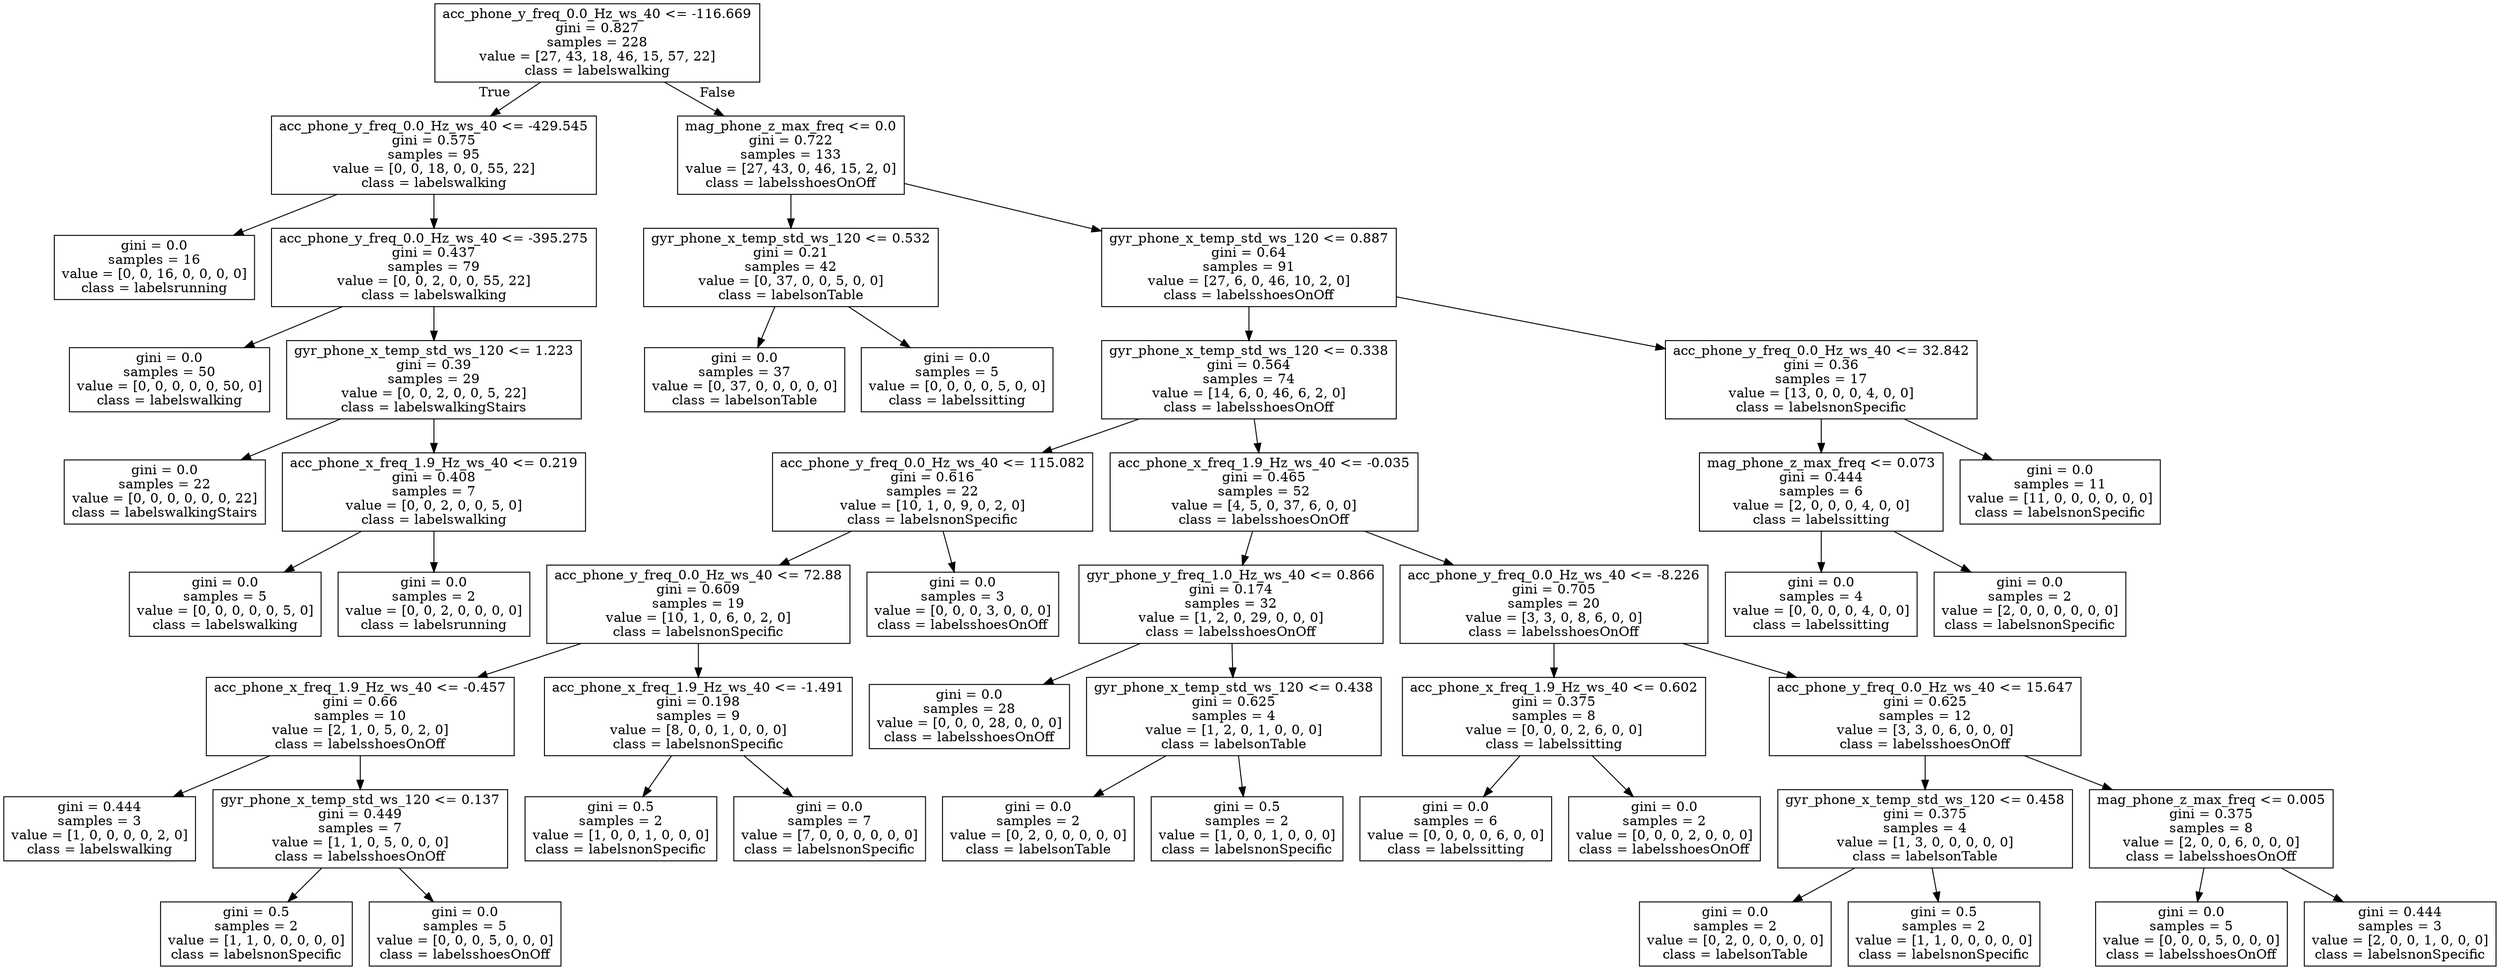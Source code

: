 digraph Tree {
node [shape=box] ;
0 [label="acc_phone_y_freq_0.0_Hz_ws_40 <= -116.669\ngini = 0.827\nsamples = 228\nvalue = [27, 43, 18, 46, 15, 57, 22]\nclass = labelswalking"] ;
1 [label="acc_phone_y_freq_0.0_Hz_ws_40 <= -429.545\ngini = 0.575\nsamples = 95\nvalue = [0, 0, 18, 0, 0, 55, 22]\nclass = labelswalking"] ;
0 -> 1 [labeldistance=2.5, labelangle=45, headlabel="True"] ;
2 [label="gini = 0.0\nsamples = 16\nvalue = [0, 0, 16, 0, 0, 0, 0]\nclass = labelsrunning"] ;
1 -> 2 ;
3 [label="acc_phone_y_freq_0.0_Hz_ws_40 <= -395.275\ngini = 0.437\nsamples = 79\nvalue = [0, 0, 2, 0, 0, 55, 22]\nclass = labelswalking"] ;
1 -> 3 ;
4 [label="gini = 0.0\nsamples = 50\nvalue = [0, 0, 0, 0, 0, 50, 0]\nclass = labelswalking"] ;
3 -> 4 ;
5 [label="gyr_phone_x_temp_std_ws_120 <= 1.223\ngini = 0.39\nsamples = 29\nvalue = [0, 0, 2, 0, 0, 5, 22]\nclass = labelswalkingStairs"] ;
3 -> 5 ;
6 [label="gini = 0.0\nsamples = 22\nvalue = [0, 0, 0, 0, 0, 0, 22]\nclass = labelswalkingStairs"] ;
5 -> 6 ;
7 [label="acc_phone_x_freq_1.9_Hz_ws_40 <= 0.219\ngini = 0.408\nsamples = 7\nvalue = [0, 0, 2, 0, 0, 5, 0]\nclass = labelswalking"] ;
5 -> 7 ;
8 [label="gini = 0.0\nsamples = 5\nvalue = [0, 0, 0, 0, 0, 5, 0]\nclass = labelswalking"] ;
7 -> 8 ;
9 [label="gini = 0.0\nsamples = 2\nvalue = [0, 0, 2, 0, 0, 0, 0]\nclass = labelsrunning"] ;
7 -> 9 ;
10 [label="mag_phone_z_max_freq <= 0.0\ngini = 0.722\nsamples = 133\nvalue = [27, 43, 0, 46, 15, 2, 0]\nclass = labelsshoesOnOff"] ;
0 -> 10 [labeldistance=2.5, labelangle=-45, headlabel="False"] ;
11 [label="gyr_phone_x_temp_std_ws_120 <= 0.532\ngini = 0.21\nsamples = 42\nvalue = [0, 37, 0, 0, 5, 0, 0]\nclass = labelsonTable"] ;
10 -> 11 ;
12 [label="gini = 0.0\nsamples = 37\nvalue = [0, 37, 0, 0, 0, 0, 0]\nclass = labelsonTable"] ;
11 -> 12 ;
13 [label="gini = 0.0\nsamples = 5\nvalue = [0, 0, 0, 0, 5, 0, 0]\nclass = labelssitting"] ;
11 -> 13 ;
14 [label="gyr_phone_x_temp_std_ws_120 <= 0.887\ngini = 0.64\nsamples = 91\nvalue = [27, 6, 0, 46, 10, 2, 0]\nclass = labelsshoesOnOff"] ;
10 -> 14 ;
15 [label="gyr_phone_x_temp_std_ws_120 <= 0.338\ngini = 0.564\nsamples = 74\nvalue = [14, 6, 0, 46, 6, 2, 0]\nclass = labelsshoesOnOff"] ;
14 -> 15 ;
16 [label="acc_phone_y_freq_0.0_Hz_ws_40 <= 115.082\ngini = 0.616\nsamples = 22\nvalue = [10, 1, 0, 9, 0, 2, 0]\nclass = labelsnonSpecific"] ;
15 -> 16 ;
17 [label="acc_phone_y_freq_0.0_Hz_ws_40 <= 72.88\ngini = 0.609\nsamples = 19\nvalue = [10, 1, 0, 6, 0, 2, 0]\nclass = labelsnonSpecific"] ;
16 -> 17 ;
18 [label="acc_phone_x_freq_1.9_Hz_ws_40 <= -0.457\ngini = 0.66\nsamples = 10\nvalue = [2, 1, 0, 5, 0, 2, 0]\nclass = labelsshoesOnOff"] ;
17 -> 18 ;
19 [label="gini = 0.444\nsamples = 3\nvalue = [1, 0, 0, 0, 0, 2, 0]\nclass = labelswalking"] ;
18 -> 19 ;
20 [label="gyr_phone_x_temp_std_ws_120 <= 0.137\ngini = 0.449\nsamples = 7\nvalue = [1, 1, 0, 5, 0, 0, 0]\nclass = labelsshoesOnOff"] ;
18 -> 20 ;
21 [label="gini = 0.5\nsamples = 2\nvalue = [1, 1, 0, 0, 0, 0, 0]\nclass = labelsnonSpecific"] ;
20 -> 21 ;
22 [label="gini = 0.0\nsamples = 5\nvalue = [0, 0, 0, 5, 0, 0, 0]\nclass = labelsshoesOnOff"] ;
20 -> 22 ;
23 [label="acc_phone_x_freq_1.9_Hz_ws_40 <= -1.491\ngini = 0.198\nsamples = 9\nvalue = [8, 0, 0, 1, 0, 0, 0]\nclass = labelsnonSpecific"] ;
17 -> 23 ;
24 [label="gini = 0.5\nsamples = 2\nvalue = [1, 0, 0, 1, 0, 0, 0]\nclass = labelsnonSpecific"] ;
23 -> 24 ;
25 [label="gini = 0.0\nsamples = 7\nvalue = [7, 0, 0, 0, 0, 0, 0]\nclass = labelsnonSpecific"] ;
23 -> 25 ;
26 [label="gini = 0.0\nsamples = 3\nvalue = [0, 0, 0, 3, 0, 0, 0]\nclass = labelsshoesOnOff"] ;
16 -> 26 ;
27 [label="acc_phone_x_freq_1.9_Hz_ws_40 <= -0.035\ngini = 0.465\nsamples = 52\nvalue = [4, 5, 0, 37, 6, 0, 0]\nclass = labelsshoesOnOff"] ;
15 -> 27 ;
28 [label="gyr_phone_y_freq_1.0_Hz_ws_40 <= 0.866\ngini = 0.174\nsamples = 32\nvalue = [1, 2, 0, 29, 0, 0, 0]\nclass = labelsshoesOnOff"] ;
27 -> 28 ;
29 [label="gini = 0.0\nsamples = 28\nvalue = [0, 0, 0, 28, 0, 0, 0]\nclass = labelsshoesOnOff"] ;
28 -> 29 ;
30 [label="gyr_phone_x_temp_std_ws_120 <= 0.438\ngini = 0.625\nsamples = 4\nvalue = [1, 2, 0, 1, 0, 0, 0]\nclass = labelsonTable"] ;
28 -> 30 ;
31 [label="gini = 0.0\nsamples = 2\nvalue = [0, 2, 0, 0, 0, 0, 0]\nclass = labelsonTable"] ;
30 -> 31 ;
32 [label="gini = 0.5\nsamples = 2\nvalue = [1, 0, 0, 1, 0, 0, 0]\nclass = labelsnonSpecific"] ;
30 -> 32 ;
33 [label="acc_phone_y_freq_0.0_Hz_ws_40 <= -8.226\ngini = 0.705\nsamples = 20\nvalue = [3, 3, 0, 8, 6, 0, 0]\nclass = labelsshoesOnOff"] ;
27 -> 33 ;
34 [label="acc_phone_x_freq_1.9_Hz_ws_40 <= 0.602\ngini = 0.375\nsamples = 8\nvalue = [0, 0, 0, 2, 6, 0, 0]\nclass = labelssitting"] ;
33 -> 34 ;
35 [label="gini = 0.0\nsamples = 6\nvalue = [0, 0, 0, 0, 6, 0, 0]\nclass = labelssitting"] ;
34 -> 35 ;
36 [label="gini = 0.0\nsamples = 2\nvalue = [0, 0, 0, 2, 0, 0, 0]\nclass = labelsshoesOnOff"] ;
34 -> 36 ;
37 [label="acc_phone_y_freq_0.0_Hz_ws_40 <= 15.647\ngini = 0.625\nsamples = 12\nvalue = [3, 3, 0, 6, 0, 0, 0]\nclass = labelsshoesOnOff"] ;
33 -> 37 ;
38 [label="gyr_phone_x_temp_std_ws_120 <= 0.458\ngini = 0.375\nsamples = 4\nvalue = [1, 3, 0, 0, 0, 0, 0]\nclass = labelsonTable"] ;
37 -> 38 ;
39 [label="gini = 0.0\nsamples = 2\nvalue = [0, 2, 0, 0, 0, 0, 0]\nclass = labelsonTable"] ;
38 -> 39 ;
40 [label="gini = 0.5\nsamples = 2\nvalue = [1, 1, 0, 0, 0, 0, 0]\nclass = labelsnonSpecific"] ;
38 -> 40 ;
41 [label="mag_phone_z_max_freq <= 0.005\ngini = 0.375\nsamples = 8\nvalue = [2, 0, 0, 6, 0, 0, 0]\nclass = labelsshoesOnOff"] ;
37 -> 41 ;
42 [label="gini = 0.0\nsamples = 5\nvalue = [0, 0, 0, 5, 0, 0, 0]\nclass = labelsshoesOnOff"] ;
41 -> 42 ;
43 [label="gini = 0.444\nsamples = 3\nvalue = [2, 0, 0, 1, 0, 0, 0]\nclass = labelsnonSpecific"] ;
41 -> 43 ;
44 [label="acc_phone_y_freq_0.0_Hz_ws_40 <= 32.842\ngini = 0.36\nsamples = 17\nvalue = [13, 0, 0, 0, 4, 0, 0]\nclass = labelsnonSpecific"] ;
14 -> 44 ;
45 [label="mag_phone_z_max_freq <= 0.073\ngini = 0.444\nsamples = 6\nvalue = [2, 0, 0, 0, 4, 0, 0]\nclass = labelssitting"] ;
44 -> 45 ;
46 [label="gini = 0.0\nsamples = 4\nvalue = [0, 0, 0, 0, 4, 0, 0]\nclass = labelssitting"] ;
45 -> 46 ;
47 [label="gini = 0.0\nsamples = 2\nvalue = [2, 0, 0, 0, 0, 0, 0]\nclass = labelsnonSpecific"] ;
45 -> 47 ;
48 [label="gini = 0.0\nsamples = 11\nvalue = [11, 0, 0, 0, 0, 0, 0]\nclass = labelsnonSpecific"] ;
44 -> 48 ;
}